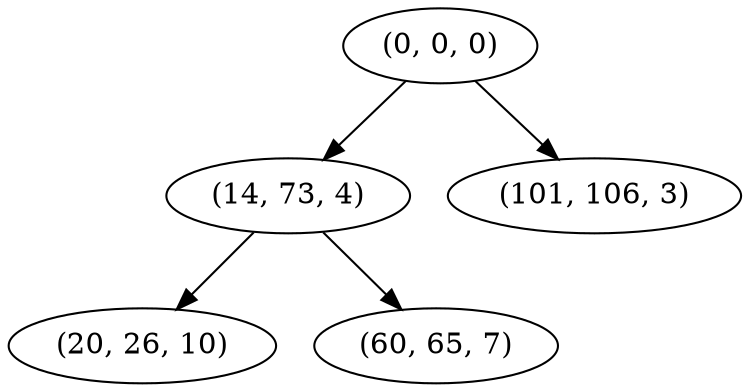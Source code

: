 digraph tree {
    "(0, 0, 0)";
    "(14, 73, 4)";
    "(20, 26, 10)";
    "(60, 65, 7)";
    "(101, 106, 3)";
    "(0, 0, 0)" -> "(14, 73, 4)";
    "(0, 0, 0)" -> "(101, 106, 3)";
    "(14, 73, 4)" -> "(20, 26, 10)";
    "(14, 73, 4)" -> "(60, 65, 7)";
}
